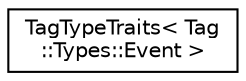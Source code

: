 digraph "Graphical Class Hierarchy"
{
 // LATEX_PDF_SIZE
  edge [fontname="Helvetica",fontsize="10",labelfontname="Helvetica",labelfontsize="10"];
  node [fontname="Helvetica",fontsize="10",shape=record];
  rankdir="LR";
  Node0 [label="TagTypeTraits\< Tag\l::Types::Event \>",height=0.2,width=0.4,color="black", fillcolor="white", style="filled",URL="$struct_tag_type_traits_3_01_tag_1_1_types_1_1_event_01_4.html",tooltip=" "];
}
